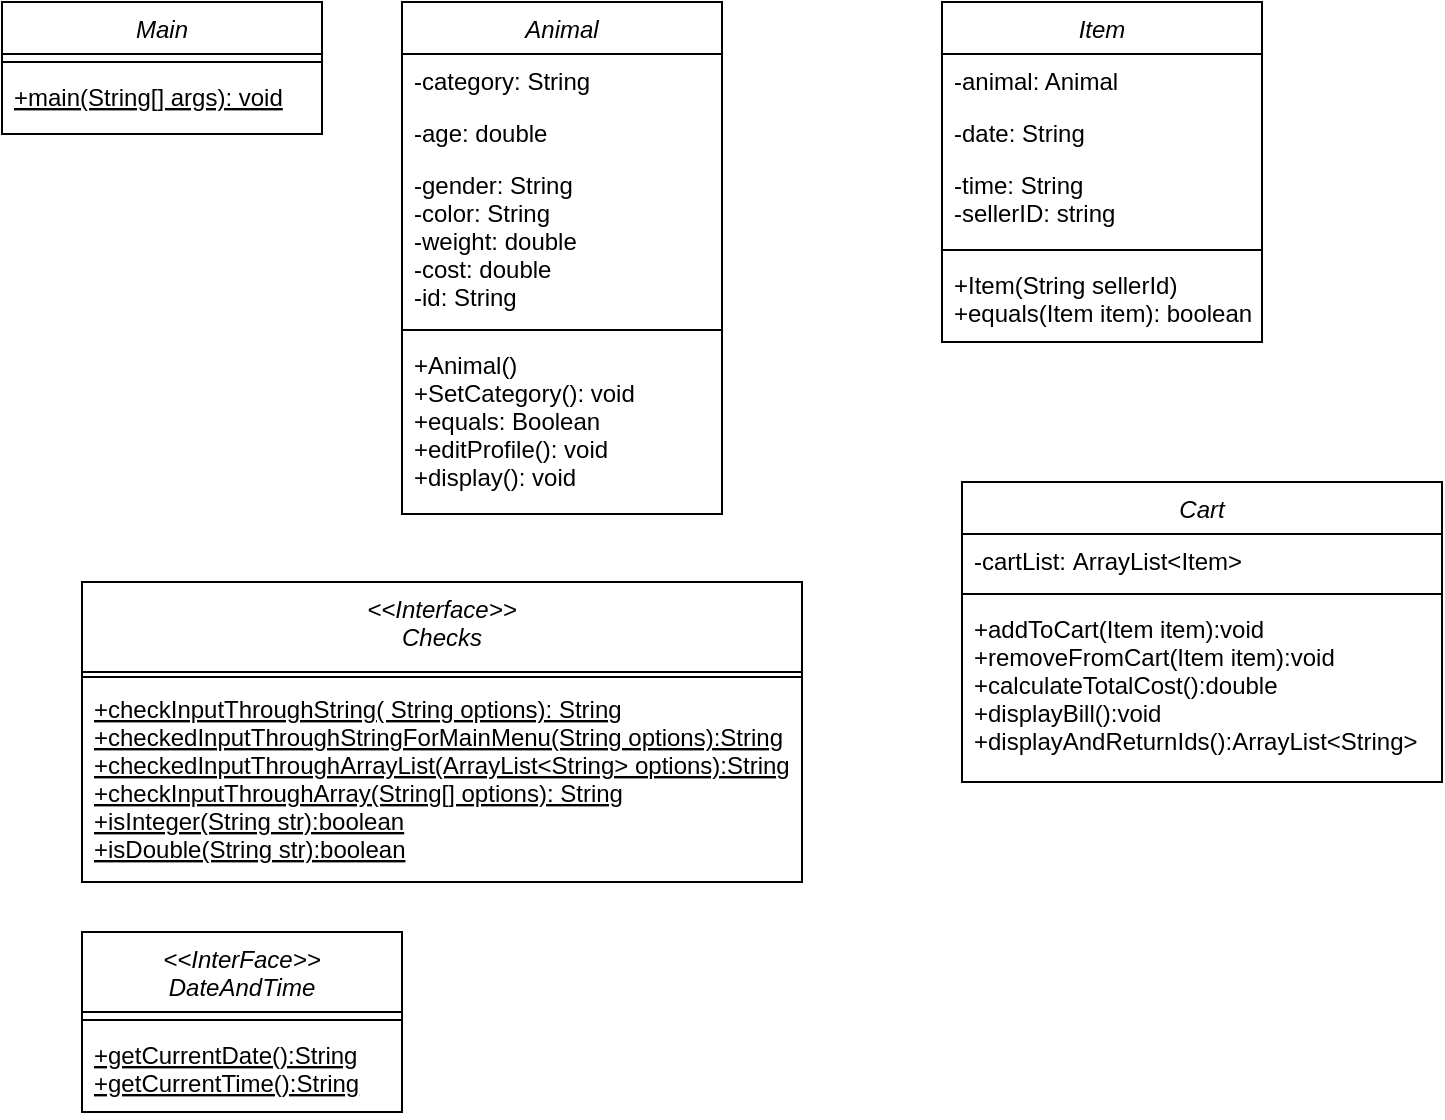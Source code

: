 <mxfile version="22.1.7" type="github">
  <diagram id="C5RBs43oDa-KdzZeNtuy" name="Page-1">
    <mxGraphModel dx="875" dy="552" grid="1" gridSize="10" guides="1" tooltips="1" connect="1" arrows="1" fold="1" page="1" pageScale="1" pageWidth="827" pageHeight="1169" math="0" shadow="0">
      <root>
        <mxCell id="WIyWlLk6GJQsqaUBKTNV-0" />
        <mxCell id="WIyWlLk6GJQsqaUBKTNV-1" parent="WIyWlLk6GJQsqaUBKTNV-0" />
        <mxCell id="zkfFHV4jXpPFQw0GAbJ--0" value="Animal" style="swimlane;fontStyle=2;align=center;verticalAlign=top;childLayout=stackLayout;horizontal=1;startSize=26;horizontalStack=0;resizeParent=1;resizeLast=0;collapsible=1;marginBottom=0;rounded=0;shadow=0;strokeWidth=1;labelBackgroundColor=default;" parent="WIyWlLk6GJQsqaUBKTNV-1" vertex="1">
          <mxGeometry x="220" y="120" width="160" height="256" as="geometry">
            <mxRectangle x="230" y="140" width="160" height="26" as="alternateBounds" />
          </mxGeometry>
        </mxCell>
        <mxCell id="zkfFHV4jXpPFQw0GAbJ--1" value="-category: String" style="text;align=left;verticalAlign=top;spacingLeft=4;spacingRight=4;overflow=hidden;rotatable=0;points=[[0,0.5],[1,0.5]];portConstraint=eastwest;" parent="zkfFHV4jXpPFQw0GAbJ--0" vertex="1">
          <mxGeometry y="26" width="160" height="26" as="geometry" />
        </mxCell>
        <mxCell id="zkfFHV4jXpPFQw0GAbJ--2" value="-age: double" style="text;align=left;verticalAlign=top;spacingLeft=4;spacingRight=4;overflow=hidden;rotatable=0;points=[[0,0.5],[1,0.5]];portConstraint=eastwest;rounded=0;shadow=0;html=0;" parent="zkfFHV4jXpPFQw0GAbJ--0" vertex="1">
          <mxGeometry y="52" width="160" height="26" as="geometry" />
        </mxCell>
        <mxCell id="zkfFHV4jXpPFQw0GAbJ--3" value="-gender: String&#xa;-color: String&#xa;-weight: double&#xa;-cost: double&#xa;-id: String&#xa;" style="text;align=left;verticalAlign=top;spacingLeft=4;spacingRight=4;overflow=hidden;rotatable=0;points=[[0,0.5],[1,0.5]];portConstraint=eastwest;rounded=0;shadow=0;html=0;" parent="zkfFHV4jXpPFQw0GAbJ--0" vertex="1">
          <mxGeometry y="78" width="160" height="82" as="geometry" />
        </mxCell>
        <mxCell id="zkfFHV4jXpPFQw0GAbJ--4" value="" style="line;html=1;strokeWidth=1;align=left;verticalAlign=middle;spacingTop=-1;spacingLeft=3;spacingRight=3;rotatable=0;labelPosition=right;points=[];portConstraint=eastwest;" parent="zkfFHV4jXpPFQw0GAbJ--0" vertex="1">
          <mxGeometry y="160" width="160" height="8" as="geometry" />
        </mxCell>
        <mxCell id="zkfFHV4jXpPFQw0GAbJ--5" value="+Animal()&#xa;+SetCategory(): void&#xa;+equals: Boolean&#xa;+editProfile(): void&#xa;+display(): void" style="text;align=left;verticalAlign=top;spacingLeft=4;spacingRight=4;overflow=hidden;rotatable=0;points=[[0,0.5],[1,0.5]];portConstraint=eastwest;" parent="zkfFHV4jXpPFQw0GAbJ--0" vertex="1">
          <mxGeometry y="168" width="160" height="88" as="geometry" />
        </mxCell>
        <mxCell id="k_PIPnHerkKSlGWrIPmb-0" value="Item" style="swimlane;fontStyle=2;align=center;verticalAlign=top;childLayout=stackLayout;horizontal=1;startSize=26;horizontalStack=0;resizeParent=1;resizeLast=0;collapsible=1;marginBottom=0;rounded=0;shadow=0;strokeWidth=1;" vertex="1" parent="WIyWlLk6GJQsqaUBKTNV-1">
          <mxGeometry x="490" y="120" width="160" height="170" as="geometry">
            <mxRectangle x="230" y="140" width="160" height="26" as="alternateBounds" />
          </mxGeometry>
        </mxCell>
        <mxCell id="k_PIPnHerkKSlGWrIPmb-1" value="-animal: Animal" style="text;align=left;verticalAlign=top;spacingLeft=4;spacingRight=4;overflow=hidden;rotatable=0;points=[[0,0.5],[1,0.5]];portConstraint=eastwest;" vertex="1" parent="k_PIPnHerkKSlGWrIPmb-0">
          <mxGeometry y="26" width="160" height="26" as="geometry" />
        </mxCell>
        <mxCell id="k_PIPnHerkKSlGWrIPmb-2" value="-date: String" style="text;align=left;verticalAlign=top;spacingLeft=4;spacingRight=4;overflow=hidden;rotatable=0;points=[[0,0.5],[1,0.5]];portConstraint=eastwest;rounded=0;shadow=0;html=0;" vertex="1" parent="k_PIPnHerkKSlGWrIPmb-0">
          <mxGeometry y="52" width="160" height="26" as="geometry" />
        </mxCell>
        <mxCell id="k_PIPnHerkKSlGWrIPmb-3" value="-time: String&#xa;-sellerID: string&#xa;" style="text;align=left;verticalAlign=top;spacingLeft=4;spacingRight=4;overflow=hidden;rotatable=0;points=[[0,0.5],[1,0.5]];portConstraint=eastwest;rounded=0;shadow=0;html=0;" vertex="1" parent="k_PIPnHerkKSlGWrIPmb-0">
          <mxGeometry y="78" width="160" height="42" as="geometry" />
        </mxCell>
        <mxCell id="k_PIPnHerkKSlGWrIPmb-4" value="" style="line;html=1;strokeWidth=1;align=left;verticalAlign=middle;spacingTop=-1;spacingLeft=3;spacingRight=3;rotatable=0;labelPosition=right;points=[];portConstraint=eastwest;" vertex="1" parent="k_PIPnHerkKSlGWrIPmb-0">
          <mxGeometry y="120" width="160" height="8" as="geometry" />
        </mxCell>
        <mxCell id="k_PIPnHerkKSlGWrIPmb-5" value="+Item(String sellerId)&#xa;+equals(Item item): boolean" style="text;align=left;verticalAlign=top;spacingLeft=4;spacingRight=4;overflow=hidden;rotatable=0;points=[[0,0.5],[1,0.5]];portConstraint=eastwest;" vertex="1" parent="k_PIPnHerkKSlGWrIPmb-0">
          <mxGeometry y="128" width="160" height="42" as="geometry" />
        </mxCell>
        <mxCell id="m4L7vGivun5PhIJelYzO-0" value="Cart" style="swimlane;fontStyle=2;align=center;verticalAlign=top;childLayout=stackLayout;horizontal=1;startSize=26;horizontalStack=0;resizeParent=1;resizeLast=0;collapsible=1;marginBottom=0;rounded=0;shadow=0;strokeWidth=1;" vertex="1" parent="WIyWlLk6GJQsqaUBKTNV-1">
          <mxGeometry x="500" y="360" width="240" height="150" as="geometry">
            <mxRectangle x="230" y="140" width="160" height="26" as="alternateBounds" />
          </mxGeometry>
        </mxCell>
        <mxCell id="m4L7vGivun5PhIJelYzO-1" value="-cartList: ArrayList&lt;Item&gt;" style="text;align=left;verticalAlign=top;spacingLeft=4;spacingRight=4;overflow=hidden;rotatable=0;points=[[0,0.5],[1,0.5]];portConstraint=eastwest;" vertex="1" parent="m4L7vGivun5PhIJelYzO-0">
          <mxGeometry y="26" width="240" height="26" as="geometry" />
        </mxCell>
        <mxCell id="m4L7vGivun5PhIJelYzO-4" value="" style="line;html=1;strokeWidth=1;align=left;verticalAlign=middle;spacingTop=-1;spacingLeft=3;spacingRight=3;rotatable=0;labelPosition=right;points=[];portConstraint=eastwest;" vertex="1" parent="m4L7vGivun5PhIJelYzO-0">
          <mxGeometry y="52" width="240" height="8" as="geometry" />
        </mxCell>
        <mxCell id="m4L7vGivun5PhIJelYzO-5" value="+addToCart(Item item):void&#xa;+removeFromCart(Item item):void&#xa;+calculateTotalCost():double&#xa;+displayBill():void&#xa;+displayAndReturnIds():ArrayList&lt;String&gt;" style="text;align=left;verticalAlign=top;spacingLeft=4;spacingRight=4;overflow=hidden;rotatable=0;points=[[0,0.5],[1,0.5]];portConstraint=eastwest;" vertex="1" parent="m4L7vGivun5PhIJelYzO-0">
          <mxGeometry y="60" width="240" height="80" as="geometry" />
        </mxCell>
        <mxCell id="k_PIPnHerkKSlGWrIPmb-7" value="&lt;&lt;Interface&gt;&gt;&#xa;Checks" style="swimlane;fontStyle=2;align=center;verticalAlign=top;childLayout=stackLayout;horizontal=1;startSize=45;horizontalStack=0;resizeParent=1;resizeLast=0;collapsible=1;marginBottom=0;rounded=0;shadow=0;strokeWidth=1;" vertex="1" parent="WIyWlLk6GJQsqaUBKTNV-1">
          <mxGeometry x="60" y="410" width="360" height="150" as="geometry">
            <mxRectangle x="230" y="140" width="160" height="26" as="alternateBounds" />
          </mxGeometry>
        </mxCell>
        <mxCell id="k_PIPnHerkKSlGWrIPmb-11" value="" style="line;html=1;strokeWidth=1;align=left;verticalAlign=middle;spacingTop=-1;spacingLeft=3;spacingRight=3;rotatable=0;labelPosition=right;points=[];portConstraint=eastwest;" vertex="1" parent="k_PIPnHerkKSlGWrIPmb-7">
          <mxGeometry y="45" width="360" height="5" as="geometry" />
        </mxCell>
        <mxCell id="k_PIPnHerkKSlGWrIPmb-12" value="+checkInputThroughString( String options): String&#xa;+checkedInputThroughStringForMainMenu(String options):String&#xa;+checkedInputThroughArrayList(ArrayList&lt;String&gt; options):String&#xa;+checkInputThroughArray(String[] options): String&#xa;+isInteger(String str):boolean&#xa;+isDouble(String str):boolean&#xa;" style="text;align=left;verticalAlign=top;spacingLeft=4;spacingRight=4;overflow=hidden;rotatable=0;points=[[0,0.5],[1,0.5]];portConstraint=eastwest;fontStyle=4" vertex="1" parent="k_PIPnHerkKSlGWrIPmb-7">
          <mxGeometry y="50" width="360" height="100" as="geometry" />
        </mxCell>
        <mxCell id="k_PIPnHerkKSlGWrIPmb-13" value="&lt;&lt;InterFace&gt;&gt;&#xa;DateAndTime" style="swimlane;fontStyle=2;align=center;verticalAlign=top;childLayout=stackLayout;horizontal=1;startSize=40;horizontalStack=0;resizeParent=1;resizeLast=0;collapsible=1;marginBottom=0;rounded=0;shadow=0;strokeWidth=1;" vertex="1" parent="WIyWlLk6GJQsqaUBKTNV-1">
          <mxGeometry x="60" y="585" width="160" height="90" as="geometry">
            <mxRectangle x="230" y="140" width="160" height="26" as="alternateBounds" />
          </mxGeometry>
        </mxCell>
        <mxCell id="k_PIPnHerkKSlGWrIPmb-17" value="" style="line;html=1;strokeWidth=1;align=left;verticalAlign=middle;spacingTop=-1;spacingLeft=3;spacingRight=3;rotatable=0;labelPosition=right;points=[];portConstraint=eastwest;" vertex="1" parent="k_PIPnHerkKSlGWrIPmb-13">
          <mxGeometry y="40" width="160" height="8" as="geometry" />
        </mxCell>
        <mxCell id="k_PIPnHerkKSlGWrIPmb-18" value="+getCurrentDate():String&#xa;+getCurrentTime():String" style="text;align=left;verticalAlign=top;spacingLeft=4;spacingRight=4;overflow=hidden;rotatable=0;points=[[0,0.5],[1,0.5]];portConstraint=eastwest;fontStyle=4" vertex="1" parent="k_PIPnHerkKSlGWrIPmb-13">
          <mxGeometry y="48" width="160" height="42" as="geometry" />
        </mxCell>
        <mxCell id="xjBw5K3ItSX2L7TnPU6x-0" value="Main" style="swimlane;fontStyle=2;align=center;verticalAlign=top;childLayout=stackLayout;horizontal=1;startSize=26;horizontalStack=0;resizeParent=1;resizeLast=0;collapsible=1;marginBottom=0;rounded=0;shadow=0;strokeWidth=1;labelBackgroundColor=default;" vertex="1" parent="WIyWlLk6GJQsqaUBKTNV-1">
          <mxGeometry x="20" y="120" width="160" height="66" as="geometry">
            <mxRectangle x="230" y="140" width="160" height="26" as="alternateBounds" />
          </mxGeometry>
        </mxCell>
        <mxCell id="xjBw5K3ItSX2L7TnPU6x-4" value="" style="line;html=1;strokeWidth=1;align=left;verticalAlign=middle;spacingTop=-1;spacingLeft=3;spacingRight=3;rotatable=0;labelPosition=right;points=[];portConstraint=eastwest;" vertex="1" parent="xjBw5K3ItSX2L7TnPU6x-0">
          <mxGeometry y="26" width="160" height="8" as="geometry" />
        </mxCell>
        <mxCell id="xjBw5K3ItSX2L7TnPU6x-5" value="+main(String[] args): void&#xa;&#xa;" style="text;align=left;verticalAlign=top;spacingLeft=4;spacingRight=4;overflow=hidden;rotatable=0;points=[[0,0.5],[1,0.5]];portConstraint=eastwest;fontStyle=4" vertex="1" parent="xjBw5K3ItSX2L7TnPU6x-0">
          <mxGeometry y="34" width="160" height="32" as="geometry" />
        </mxCell>
      </root>
    </mxGraphModel>
  </diagram>
</mxfile>
